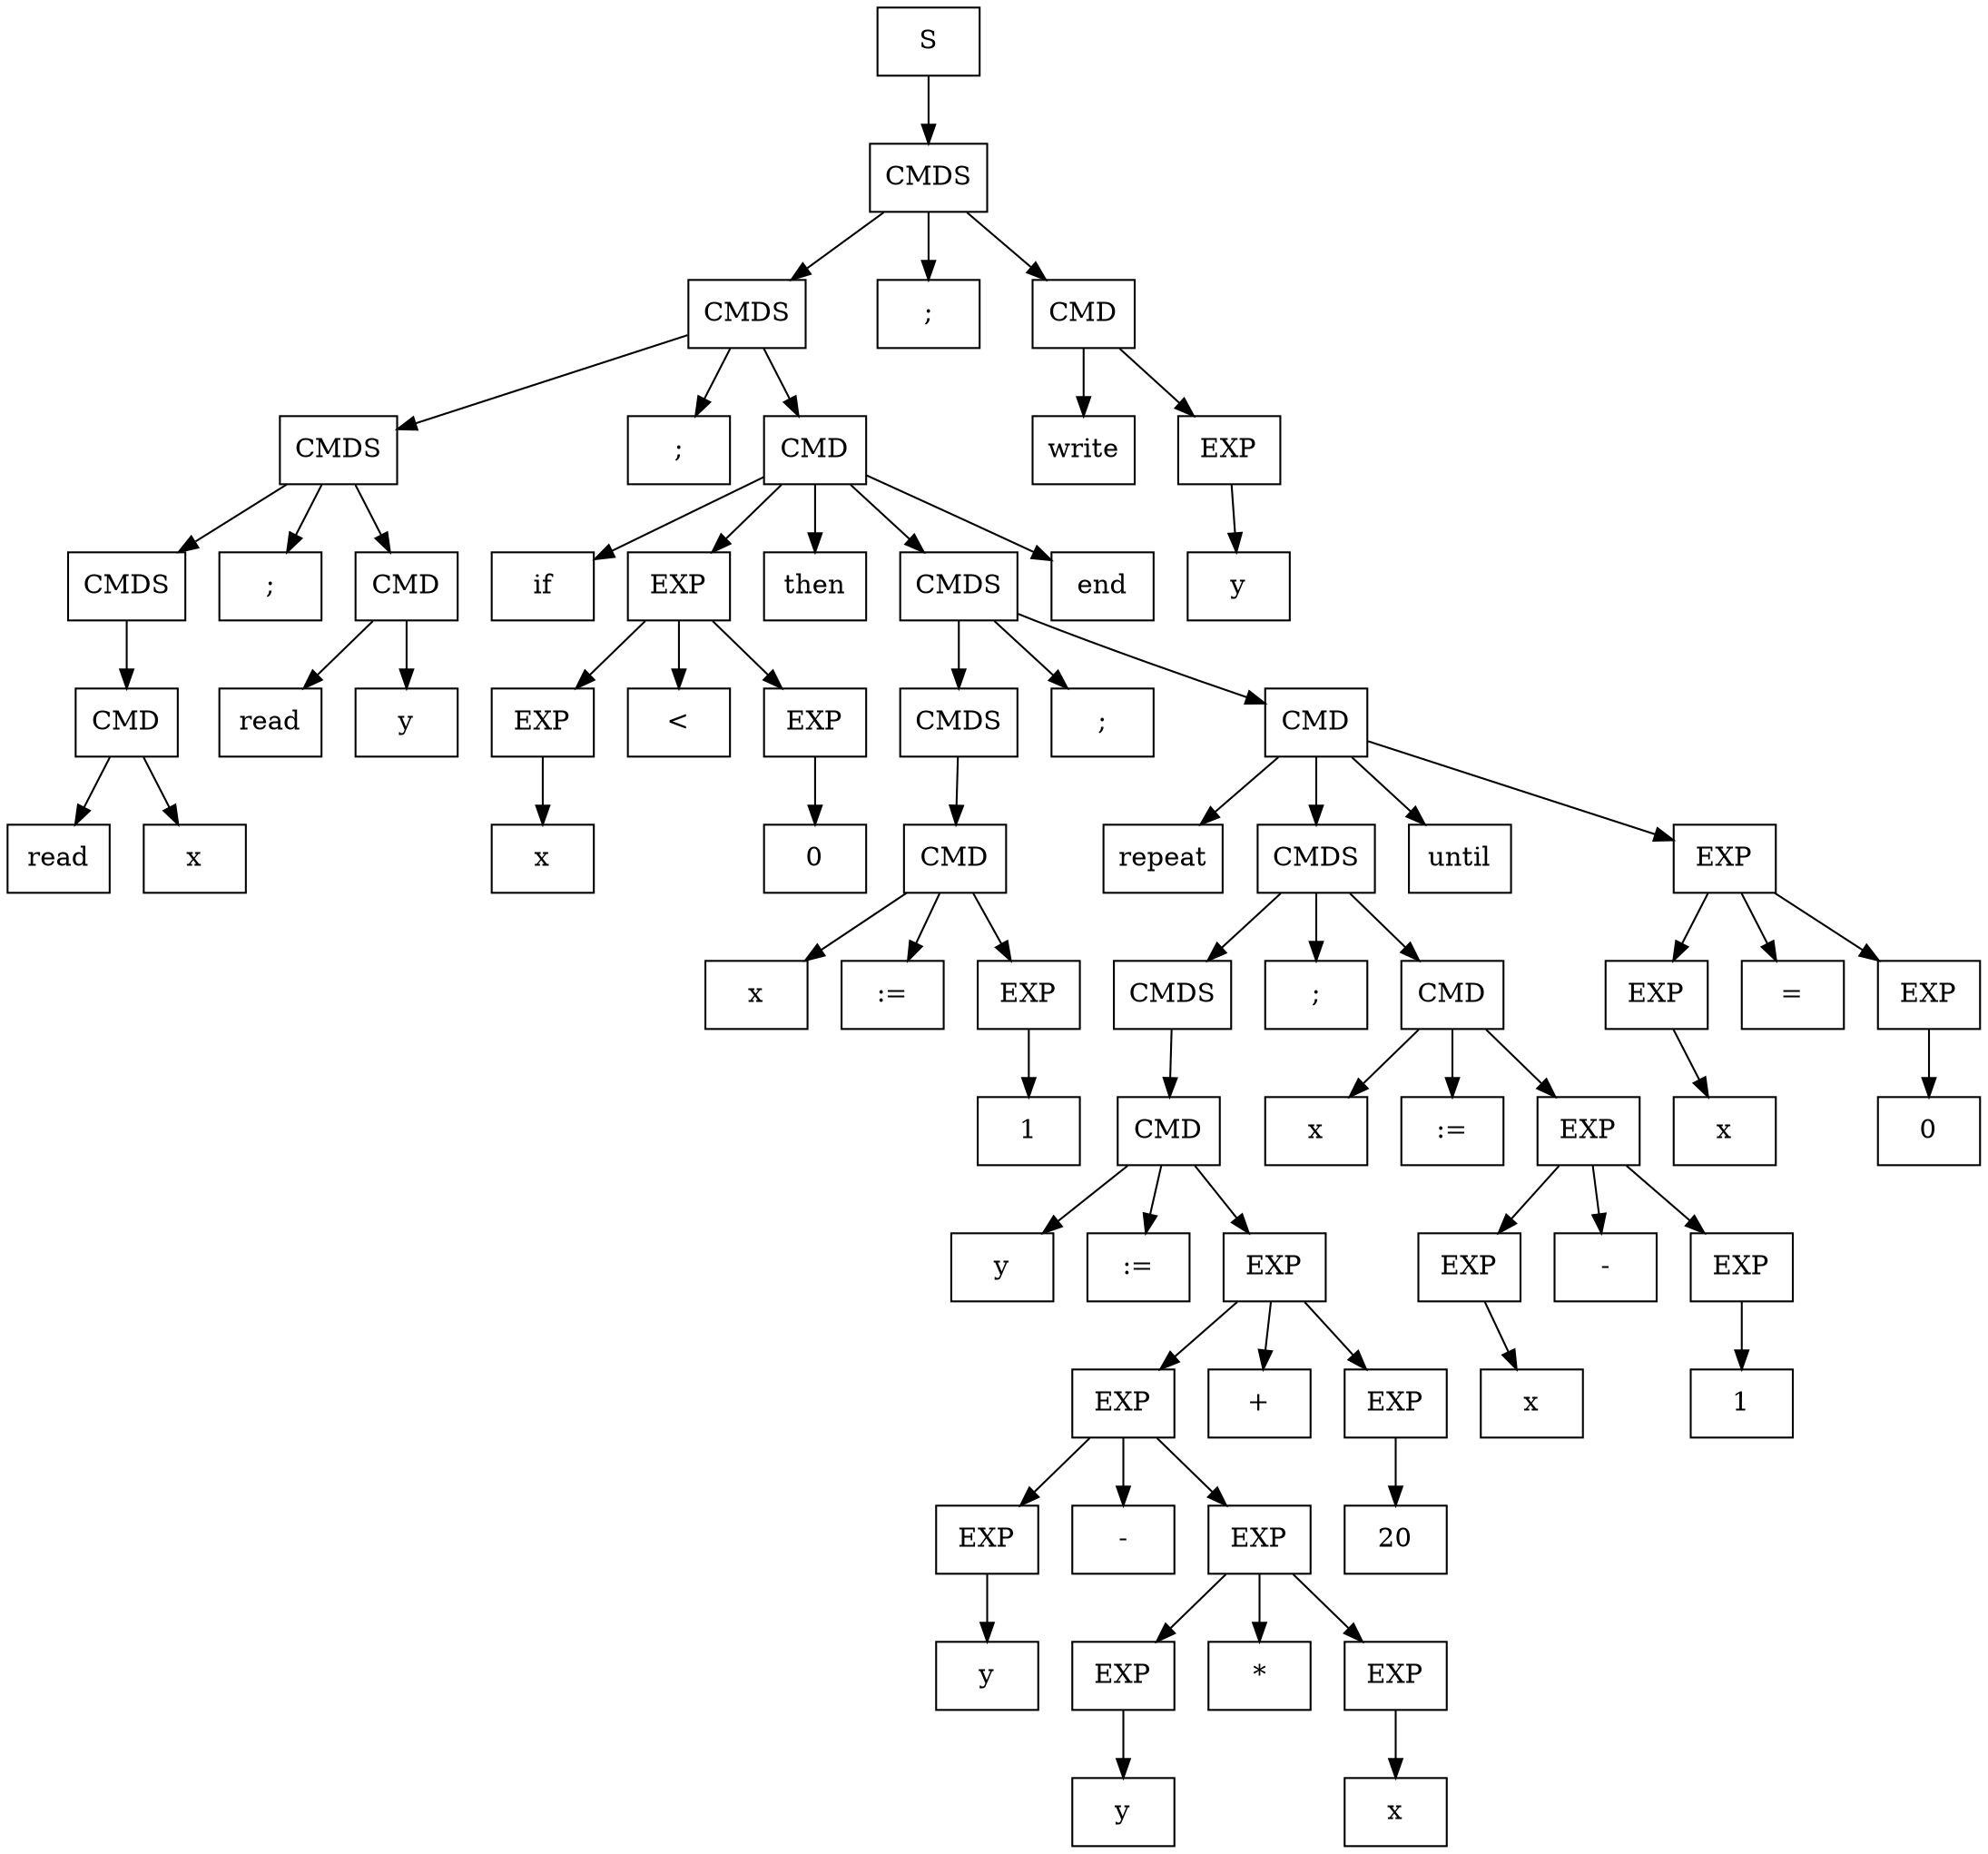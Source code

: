 digraph tree {
0 [label="S",shape=box];0->1;
1 [label="CMDS",shape=box];1->2;
2 [label="CMDS",shape=box];2->3;
3 [label="CMDS",shape=box];3->4;
4 [label="CMDS",shape=box];4->5;
5 [label="CMD",shape=box];5->6;
6 [label="read",shape=box];5->7;
7 [label="x",shape=box];3->8;
8 [label=";",shape=box];3->9;
9 [label="CMD",shape=box];9->10;
10 [label="read",shape=box];9->11;
11 [label="y",shape=box];2->12;
12 [label=";",shape=box];2->13;
13 [label="CMD",shape=box];13->14;
14 [label="if",shape=box];13->15;
15 [label="EXP",shape=box];15->16;
16 [label="EXP",shape=box];16->17;
17 [label="x",shape=box];15->18;
18 [label="<",shape=box];15->19;
19 [label="EXP",shape=box];19->20;
20 [label="0",shape=box];13->21;
21 [label="then",shape=box];13->22;
22 [label="CMDS",shape=box];22->23;
23 [label="CMDS",shape=box];23->24;
24 [label="CMD",shape=box];24->25;
25 [label="x",shape=box];24->26;
26 [label=":=",shape=box];24->27;
27 [label="EXP",shape=box];27->28;
28 [label="1",shape=box];22->29;
29 [label=";",shape=box];22->30;
30 [label="CMD",shape=box];30->31;
31 [label="repeat",shape=box];30->32;
32 [label="CMDS",shape=box];32->33;
33 [label="CMDS",shape=box];33->34;
34 [label="CMD",shape=box];34->35;
35 [label="y",shape=box];34->36;
36 [label=":=",shape=box];34->37;
37 [label="EXP",shape=box];37->38;
38 [label="EXP",shape=box];38->39;
39 [label="EXP",shape=box];39->40;
40 [label="y",shape=box];38->41;
41 [label="-",shape=box];38->42;
42 [label="EXP",shape=box];42->43;
43 [label="EXP",shape=box];43->44;
44 [label="y",shape=box];42->45;
45 [label="*",shape=box];42->46;
46 [label="EXP",shape=box];46->47;
47 [label="x",shape=box];37->48;
48 [label="+",shape=box];37->49;
49 [label="EXP",shape=box];49->50;
50 [label="20",shape=box];32->51;
51 [label=";",shape=box];32->52;
52 [label="CMD",shape=box];52->53;
53 [label="x",shape=box];52->54;
54 [label=":=",shape=box];52->55;
55 [label="EXP",shape=box];55->56;
56 [label="EXP",shape=box];56->57;
57 [label="x",shape=box];55->58;
58 [label="-",shape=box];55->59;
59 [label="EXP",shape=box];59->60;
60 [label="1",shape=box];30->61;
61 [label="until",shape=box];30->62;
62 [label="EXP",shape=box];62->63;
63 [label="EXP",shape=box];63->64;
64 [label="x",shape=box];62->65;
65 [label="=",shape=box];62->66;
66 [label="EXP",shape=box];66->67;
67 [label="0",shape=box];13->68;
68 [label="end",shape=box];1->69;
69 [label=";",shape=box];1->70;
70 [label="CMD",shape=box];70->71;
71 [label="write",shape=box];70->72;
72 [label="EXP",shape=box];72->73;
73 [label="y",shape=box];}